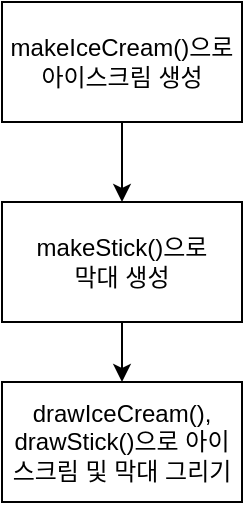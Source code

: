 <mxfile version="15.9.1" type="device"><diagram id="MNzysKqcH0kFG8MH_UQO" name="Page-1"><mxGraphModel dx="946" dy="589" grid="1" gridSize="10" guides="1" tooltips="1" connect="1" arrows="1" fold="1" page="1" pageScale="1" pageWidth="827" pageHeight="1169" math="0" shadow="0"><root><mxCell id="0"/><mxCell id="1" parent="0"/><mxCell id="BzmH8DN6ygKkP3t2GNUA-3" value="" style="edgeStyle=orthogonalEdgeStyle;rounded=0;orthogonalLoop=1;jettySize=auto;html=1;" edge="1" parent="1" source="BzmH8DN6ygKkP3t2GNUA-1" target="BzmH8DN6ygKkP3t2GNUA-2"><mxGeometry relative="1" as="geometry"/></mxCell><mxCell id="BzmH8DN6ygKkP3t2GNUA-1" value="makeIceCream()으로&lt;br&gt;아이스크림 생성" style="rounded=0;whiteSpace=wrap;html=1;" vertex="1" parent="1"><mxGeometry x="170" y="160" width="120" height="60" as="geometry"/></mxCell><mxCell id="BzmH8DN6ygKkP3t2GNUA-5" style="edgeStyle=orthogonalEdgeStyle;rounded=0;orthogonalLoop=1;jettySize=auto;html=1;exitX=0.5;exitY=1;exitDx=0;exitDy=0;entryX=0.5;entryY=0;entryDx=0;entryDy=0;" edge="1" parent="1" source="BzmH8DN6ygKkP3t2GNUA-2" target="BzmH8DN6ygKkP3t2GNUA-4"><mxGeometry relative="1" as="geometry"/></mxCell><mxCell id="BzmH8DN6ygKkP3t2GNUA-2" value="makeStick()으로&lt;br&gt;막대 생성" style="rounded=0;whiteSpace=wrap;html=1;" vertex="1" parent="1"><mxGeometry x="170" y="260" width="120" height="60" as="geometry"/></mxCell><mxCell id="BzmH8DN6ygKkP3t2GNUA-4" value="drawIceCream(), drawStick()으로 아이스크림 및 막대 그리기" style="rounded=0;whiteSpace=wrap;html=1;" vertex="1" parent="1"><mxGeometry x="170" y="350" width="120" height="60" as="geometry"/></mxCell></root></mxGraphModel></diagram></mxfile>